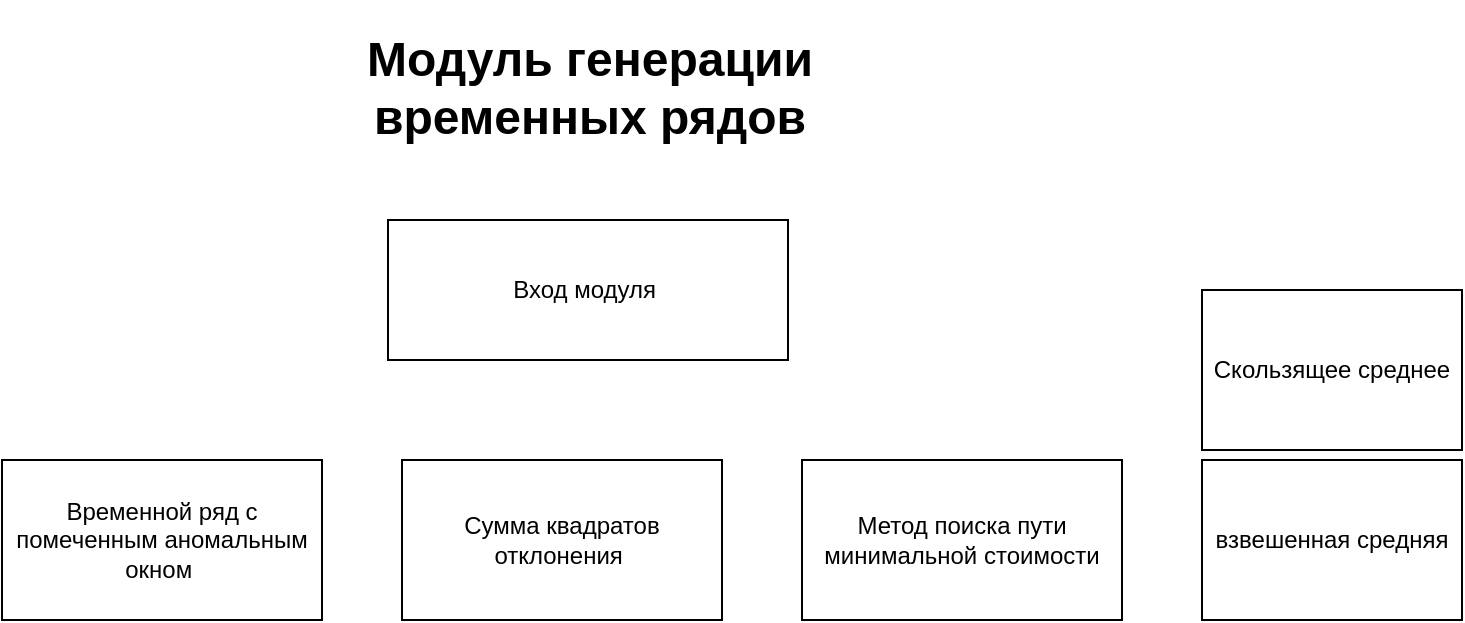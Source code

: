 <mxfile version="10.5.4" type="device"><diagram id="BPYADiwtsWQ5eO5sp2s-" name="Page-1"><mxGraphModel dx="1394" dy="864" grid="1" gridSize="10" guides="1" tooltips="1" connect="1" arrows="1" fold="1" page="1" pageScale="1" pageWidth="827" pageHeight="1169" math="0" shadow="0"><root><mxCell id="0"/><mxCell id="1" parent="0"/><mxCell id="9Vlcs4B5ieYy_PMvd2Ui-1" value="Вход модуля&amp;nbsp;" style="rounded=0;whiteSpace=wrap;html=1;" vertex="1" parent="1"><mxGeometry x="313" y="120" width="200" height="70" as="geometry"/></mxCell><mxCell id="9Vlcs4B5ieYy_PMvd2Ui-3" value="&lt;h1 style=&quot;text-align: center&quot;&gt;Модуль генерации временных рядов&lt;/h1&gt;" style="text;html=1;strokeColor=none;fillColor=none;spacing=5;spacingTop=-20;whiteSpace=wrap;overflow=hidden;rounded=0;" vertex="1" parent="1"><mxGeometry x="283" y="20" width="260" height="70" as="geometry"/></mxCell><mxCell id="9Vlcs4B5ieYy_PMvd2Ui-4" value="Временной ряд с помеченным аномальным окном&amp;nbsp;" style="rounded=0;whiteSpace=wrap;html=1;" vertex="1" parent="1"><mxGeometry x="120" y="240" width="160" height="80" as="geometry"/></mxCell><mxCell id="9Vlcs4B5ieYy_PMvd2Ui-5" value="Сумма квадратов отклонения&amp;nbsp;&lt;br&gt;" style="rounded=0;whiteSpace=wrap;html=1;" vertex="1" parent="1"><mxGeometry x="320" y="240" width="160" height="80" as="geometry"/></mxCell><mxCell id="9Vlcs4B5ieYy_PMvd2Ui-6" value="&lt;span&gt;Метод поиска пути минимальной стоимости&lt;/span&gt;" style="rounded=0;whiteSpace=wrap;html=1;" vertex="1" parent="1"><mxGeometry x="520" y="240" width="160" height="80" as="geometry"/></mxCell><mxCell id="9Vlcs4B5ieYy_PMvd2Ui-7" value="&lt;span&gt;взвешенная средняя&lt;/span&gt;" style="rounded=0;whiteSpace=wrap;html=1;" vertex="1" parent="1"><mxGeometry x="720" y="240" width="130" height="80" as="geometry"/></mxCell><mxCell id="9Vlcs4B5ieYy_PMvd2Ui-8" value="&lt;span&gt;Скользящее среднее&lt;/span&gt;" style="rounded=0;whiteSpace=wrap;html=1;" vertex="1" parent="1"><mxGeometry x="720" y="155" width="130" height="80" as="geometry"/></mxCell></root></mxGraphModel></diagram></mxfile>